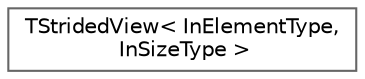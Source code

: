 digraph "Graphical Class Hierarchy"
{
 // INTERACTIVE_SVG=YES
 // LATEX_PDF_SIZE
  bgcolor="transparent";
  edge [fontname=Helvetica,fontsize=10,labelfontname=Helvetica,labelfontsize=10];
  node [fontname=Helvetica,fontsize=10,shape=box,height=0.2,width=0.4];
  rankdir="LR";
  Node0 [id="Node000000",label="TStridedView\< InElementType,\l InSizeType \>",height=0.2,width=0.4,color="grey40", fillcolor="white", style="filled",URL="$d0/dab/classTStridedView.html",tooltip="Pointer with extent and a stride, similar to TArrayView."];
}
